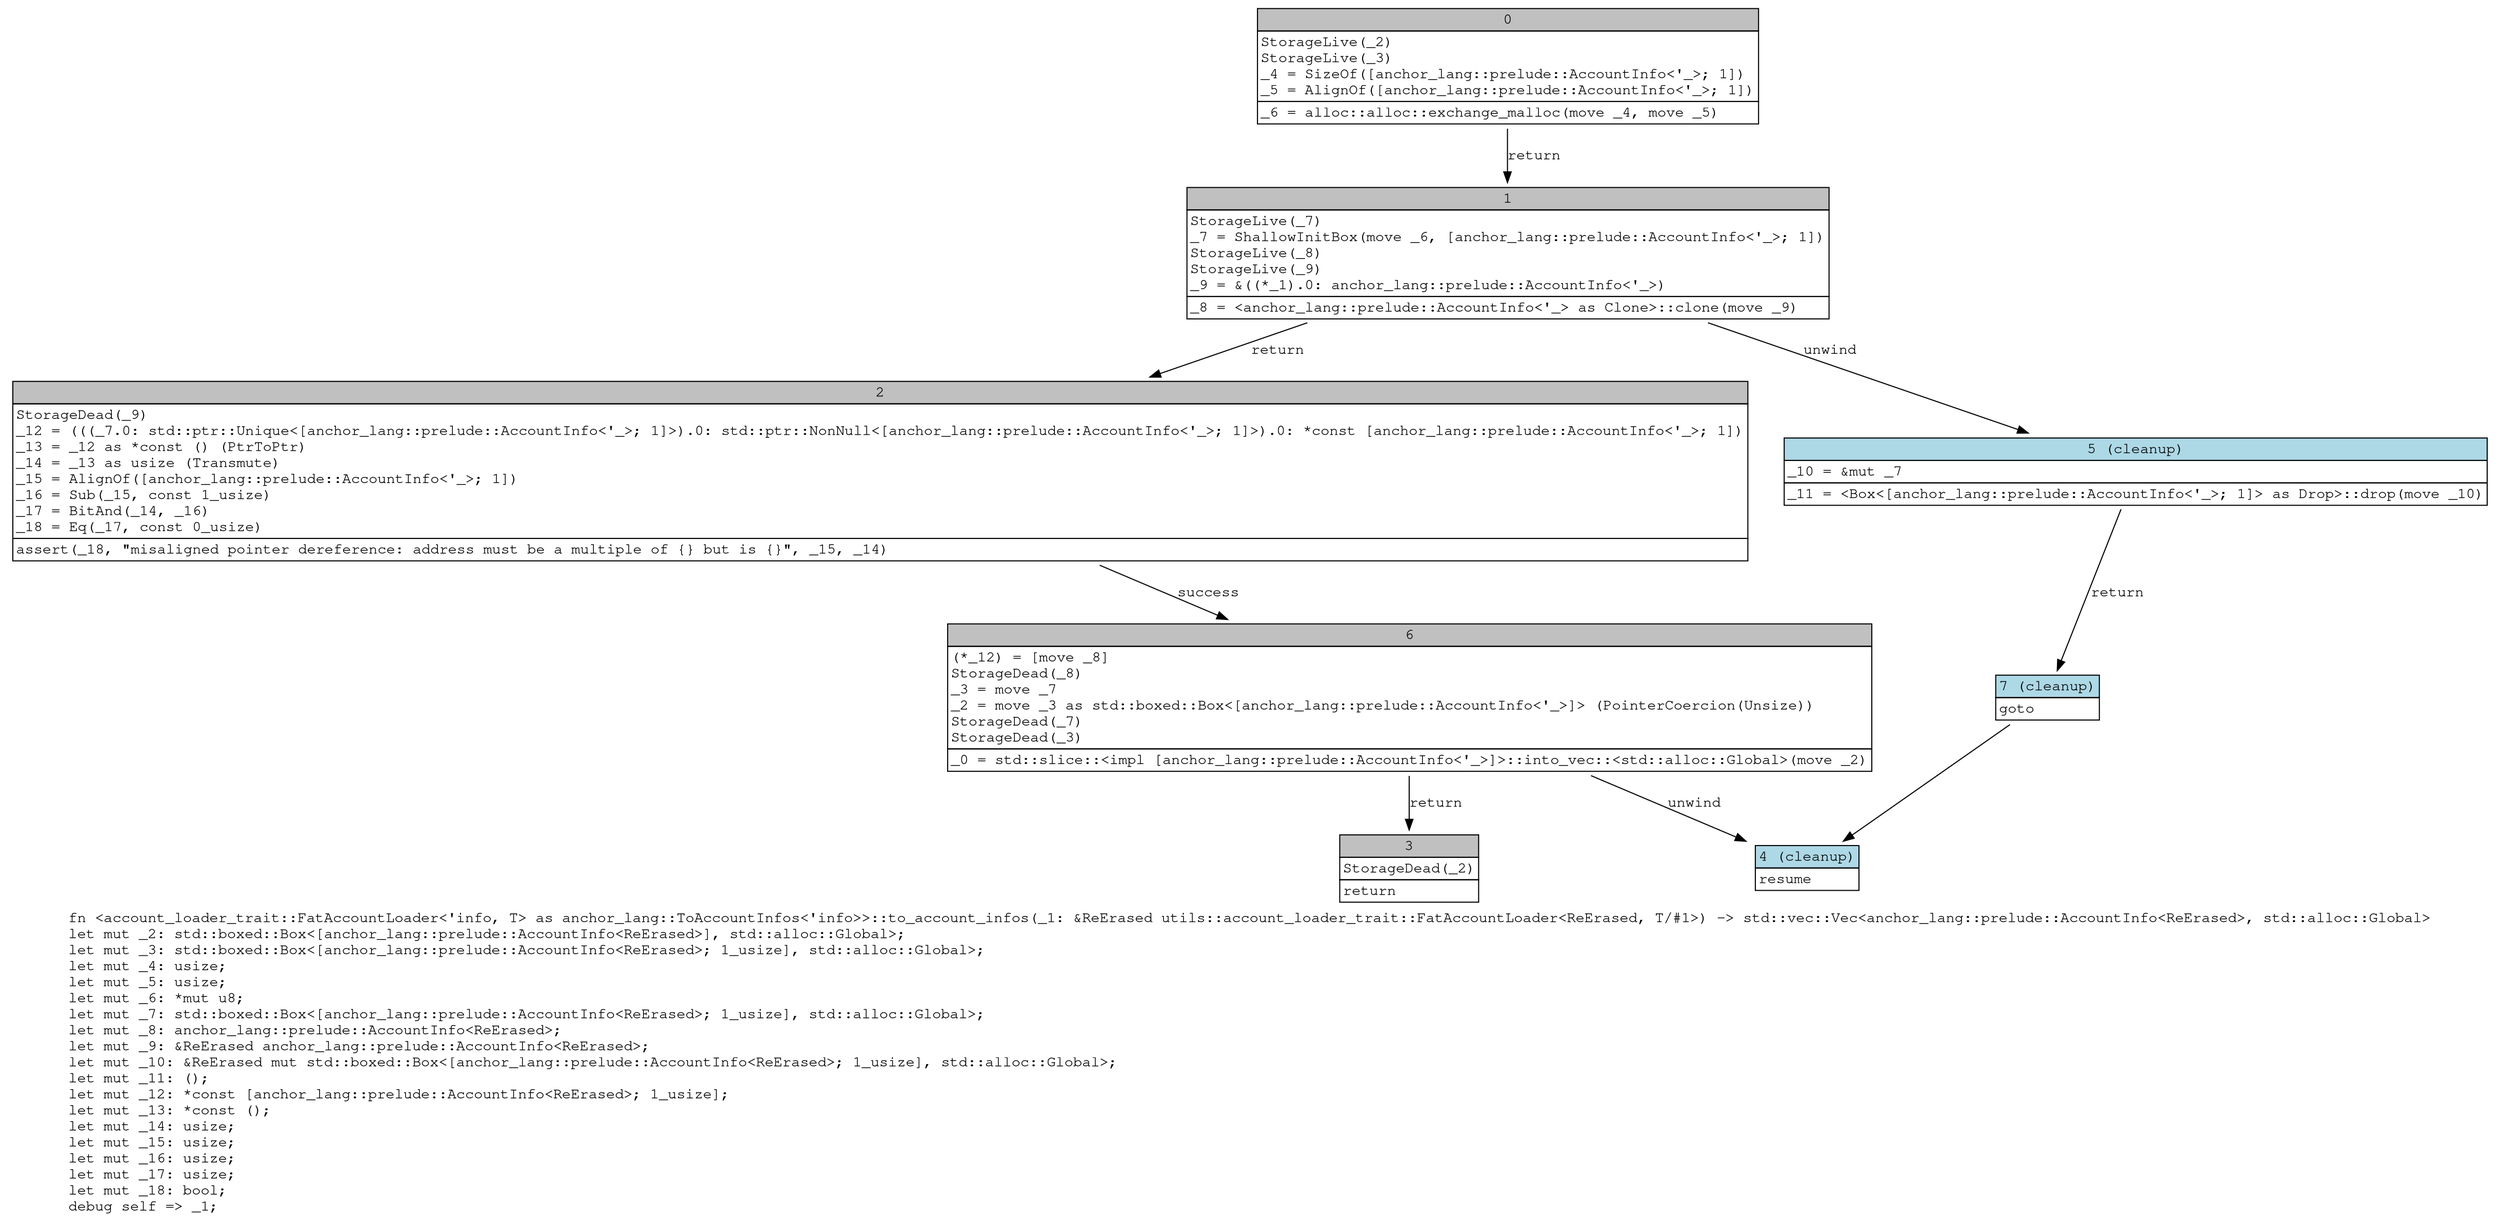 digraph Mir_0_2159 {
    graph [fontname="Courier, monospace"];
    node [fontname="Courier, monospace"];
    edge [fontname="Courier, monospace"];
    label=<fn &lt;account_loader_trait::FatAccountLoader&lt;'info, T&gt; as anchor_lang::ToAccountInfos&lt;'info&gt;&gt;::to_account_infos(_1: &amp;ReErased utils::account_loader_trait::FatAccountLoader&lt;ReErased, T/#1&gt;) -&gt; std::vec::Vec&lt;anchor_lang::prelude::AccountInfo&lt;ReErased&gt;, std::alloc::Global&gt;<br align="left"/>let mut _2: std::boxed::Box&lt;[anchor_lang::prelude::AccountInfo&lt;ReErased&gt;], std::alloc::Global&gt;;<br align="left"/>let mut _3: std::boxed::Box&lt;[anchor_lang::prelude::AccountInfo&lt;ReErased&gt;; 1_usize], std::alloc::Global&gt;;<br align="left"/>let mut _4: usize;<br align="left"/>let mut _5: usize;<br align="left"/>let mut _6: *mut u8;<br align="left"/>let mut _7: std::boxed::Box&lt;[anchor_lang::prelude::AccountInfo&lt;ReErased&gt;; 1_usize], std::alloc::Global&gt;;<br align="left"/>let mut _8: anchor_lang::prelude::AccountInfo&lt;ReErased&gt;;<br align="left"/>let mut _9: &amp;ReErased anchor_lang::prelude::AccountInfo&lt;ReErased&gt;;<br align="left"/>let mut _10: &amp;ReErased mut std::boxed::Box&lt;[anchor_lang::prelude::AccountInfo&lt;ReErased&gt;; 1_usize], std::alloc::Global&gt;;<br align="left"/>let mut _11: ();<br align="left"/>let mut _12: *const [anchor_lang::prelude::AccountInfo&lt;ReErased&gt;; 1_usize];<br align="left"/>let mut _13: *const ();<br align="left"/>let mut _14: usize;<br align="left"/>let mut _15: usize;<br align="left"/>let mut _16: usize;<br align="left"/>let mut _17: usize;<br align="left"/>let mut _18: bool;<br align="left"/>debug self =&gt; _1;<br align="left"/>>;
    bb0__0_2159 [shape="none", label=<<table border="0" cellborder="1" cellspacing="0"><tr><td bgcolor="gray" align="center" colspan="1">0</td></tr><tr><td align="left" balign="left">StorageLive(_2)<br/>StorageLive(_3)<br/>_4 = SizeOf([anchor_lang::prelude::AccountInfo&lt;'_&gt;; 1])<br/>_5 = AlignOf([anchor_lang::prelude::AccountInfo&lt;'_&gt;; 1])<br/></td></tr><tr><td align="left">_6 = alloc::alloc::exchange_malloc(move _4, move _5)</td></tr></table>>];
    bb1__0_2159 [shape="none", label=<<table border="0" cellborder="1" cellspacing="0"><tr><td bgcolor="gray" align="center" colspan="1">1</td></tr><tr><td align="left" balign="left">StorageLive(_7)<br/>_7 = ShallowInitBox(move _6, [anchor_lang::prelude::AccountInfo&lt;'_&gt;; 1])<br/>StorageLive(_8)<br/>StorageLive(_9)<br/>_9 = &amp;((*_1).0: anchor_lang::prelude::AccountInfo&lt;'_&gt;)<br/></td></tr><tr><td align="left">_8 = &lt;anchor_lang::prelude::AccountInfo&lt;'_&gt; as Clone&gt;::clone(move _9)</td></tr></table>>];
    bb2__0_2159 [shape="none", label=<<table border="0" cellborder="1" cellspacing="0"><tr><td bgcolor="gray" align="center" colspan="1">2</td></tr><tr><td align="left" balign="left">StorageDead(_9)<br/>_12 = (((_7.0: std::ptr::Unique&lt;[anchor_lang::prelude::AccountInfo&lt;'_&gt;; 1]&gt;).0: std::ptr::NonNull&lt;[anchor_lang::prelude::AccountInfo&lt;'_&gt;; 1]&gt;).0: *const [anchor_lang::prelude::AccountInfo&lt;'_&gt;; 1])<br/>_13 = _12 as *const () (PtrToPtr)<br/>_14 = _13 as usize (Transmute)<br/>_15 = AlignOf([anchor_lang::prelude::AccountInfo&lt;'_&gt;; 1])<br/>_16 = Sub(_15, const 1_usize)<br/>_17 = BitAnd(_14, _16)<br/>_18 = Eq(_17, const 0_usize)<br/></td></tr><tr><td align="left">assert(_18, &quot;misaligned pointer dereference: address must be a multiple of {} but is {}&quot;, _15, _14)</td></tr></table>>];
    bb3__0_2159 [shape="none", label=<<table border="0" cellborder="1" cellspacing="0"><tr><td bgcolor="gray" align="center" colspan="1">3</td></tr><tr><td align="left" balign="left">StorageDead(_2)<br/></td></tr><tr><td align="left">return</td></tr></table>>];
    bb4__0_2159 [shape="none", label=<<table border="0" cellborder="1" cellspacing="0"><tr><td bgcolor="lightblue" align="center" colspan="1">4 (cleanup)</td></tr><tr><td align="left">resume</td></tr></table>>];
    bb5__0_2159 [shape="none", label=<<table border="0" cellborder="1" cellspacing="0"><tr><td bgcolor="lightblue" align="center" colspan="1">5 (cleanup)</td></tr><tr><td align="left" balign="left">_10 = &amp;mut _7<br/></td></tr><tr><td align="left">_11 = &lt;Box&lt;[anchor_lang::prelude::AccountInfo&lt;'_&gt;; 1]&gt; as Drop&gt;::drop(move _10)</td></tr></table>>];
    bb6__0_2159 [shape="none", label=<<table border="0" cellborder="1" cellspacing="0"><tr><td bgcolor="gray" align="center" colspan="1">6</td></tr><tr><td align="left" balign="left">(*_12) = [move _8]<br/>StorageDead(_8)<br/>_3 = move _7<br/>_2 = move _3 as std::boxed::Box&lt;[anchor_lang::prelude::AccountInfo&lt;'_&gt;]&gt; (PointerCoercion(Unsize))<br/>StorageDead(_7)<br/>StorageDead(_3)<br/></td></tr><tr><td align="left">_0 = std::slice::&lt;impl [anchor_lang::prelude::AccountInfo&lt;'_&gt;]&gt;::into_vec::&lt;std::alloc::Global&gt;(move _2)</td></tr></table>>];
    bb7__0_2159 [shape="none", label=<<table border="0" cellborder="1" cellspacing="0"><tr><td bgcolor="lightblue" align="center" colspan="1">7 (cleanup)</td></tr><tr><td align="left">goto</td></tr></table>>];
    bb0__0_2159 -> bb1__0_2159 [label="return"];
    bb1__0_2159 -> bb2__0_2159 [label="return"];
    bb1__0_2159 -> bb5__0_2159 [label="unwind"];
    bb2__0_2159 -> bb6__0_2159 [label="success"];
    bb5__0_2159 -> bb7__0_2159 [label="return"];
    bb6__0_2159 -> bb3__0_2159 [label="return"];
    bb6__0_2159 -> bb4__0_2159 [label="unwind"];
    bb7__0_2159 -> bb4__0_2159 [label=""];
}
